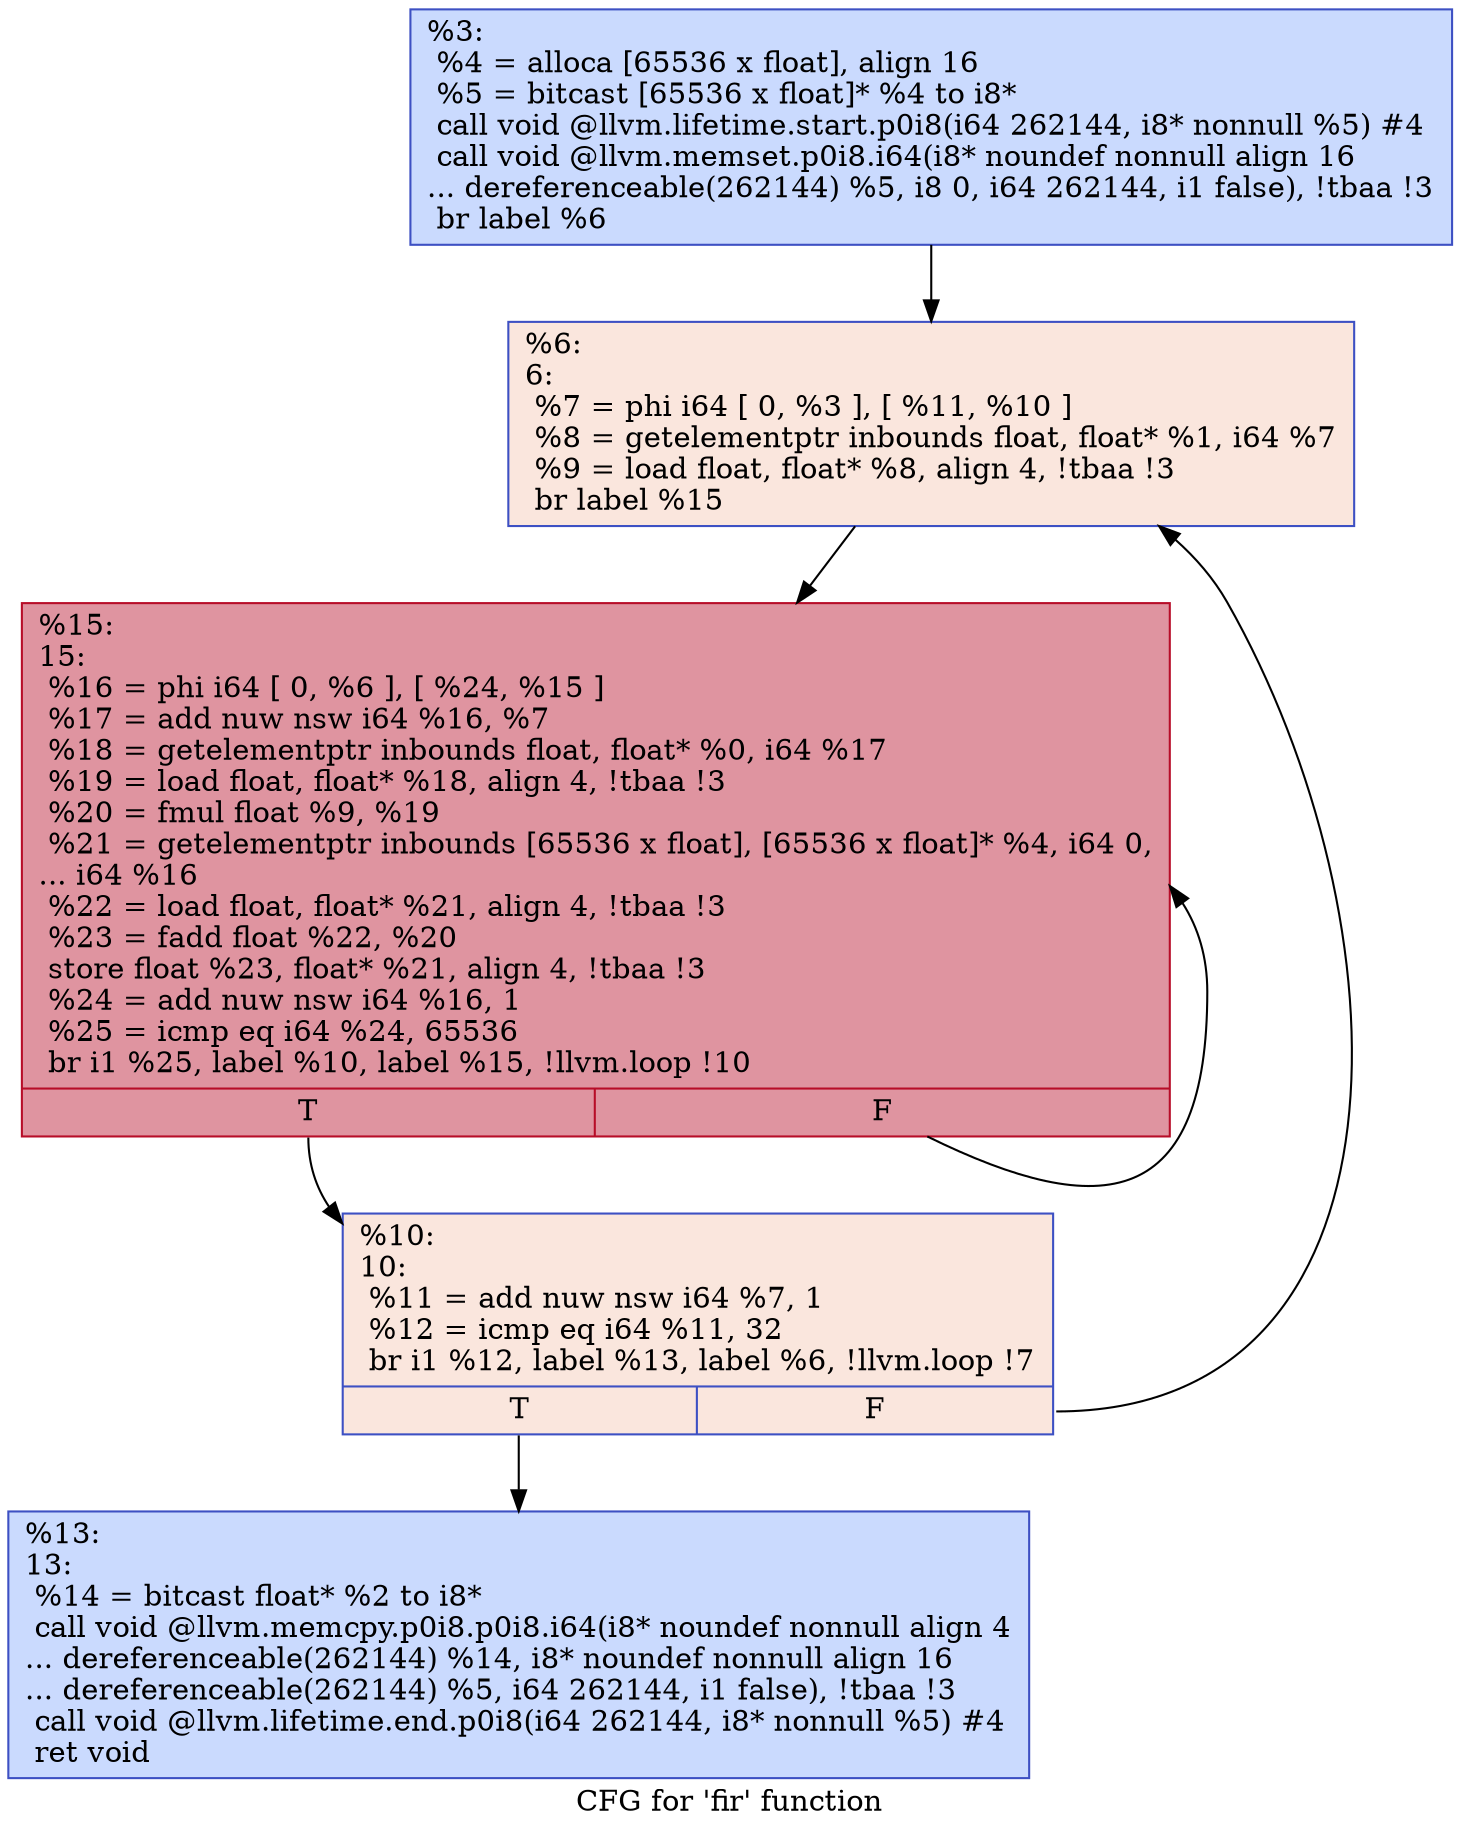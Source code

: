 digraph "CFG for 'fir' function" {
	label="CFG for 'fir' function";

	Node0x55864a1a92b0 [shape=record,color="#3d50c3ff", style=filled, fillcolor="#88abfd70",label="{%3:\l  %4 = alloca [65536 x float], align 16\l  %5 = bitcast [65536 x float]* %4 to i8*\l  call void @llvm.lifetime.start.p0i8(i64 262144, i8* nonnull %5) #4\l  call void @llvm.memset.p0i8.i64(i8* noundef nonnull align 16\l... dereferenceable(262144) %5, i8 0, i64 262144, i1 false), !tbaa !3\l  br label %6\l}"];
	Node0x55864a1a92b0 -> Node0x55864a1aec00;
	Node0x55864a1aec00 [shape=record,color="#3d50c3ff", style=filled, fillcolor="#f3c7b170",label="{%6:\l6:                                                \l  %7 = phi i64 [ 0, %3 ], [ %11, %10 ]\l  %8 = getelementptr inbounds float, float* %1, i64 %7\l  %9 = load float, float* %8, align 4, !tbaa !3\l  br label %15\l}"];
	Node0x55864a1aec00 -> Node0x55864a1aecf0;
	Node0x55864a1aec50 [shape=record,color="#3d50c3ff", style=filled, fillcolor="#f3c7b170",label="{%10:\l10:                                               \l  %11 = add nuw nsw i64 %7, 1\l  %12 = icmp eq i64 %11, 32\l  br i1 %12, label %13, label %6, !llvm.loop !7\l|{<s0>T|<s1>F}}"];
	Node0x55864a1aec50:s0 -> Node0x55864a1aeca0;
	Node0x55864a1aec50:s1 -> Node0x55864a1aec00;
	Node0x55864a1aeca0 [shape=record,color="#3d50c3ff", style=filled, fillcolor="#88abfd70",label="{%13:\l13:                                               \l  %14 = bitcast float* %2 to i8*\l  call void @llvm.memcpy.p0i8.p0i8.i64(i8* noundef nonnull align 4\l... dereferenceable(262144) %14, i8* noundef nonnull align 16\l... dereferenceable(262144) %5, i64 262144, i1 false), !tbaa !3\l  call void @llvm.lifetime.end.p0i8(i64 262144, i8* nonnull %5) #4\l  ret void\l}"];
	Node0x55864a1aecf0 [shape=record,color="#b70d28ff", style=filled, fillcolor="#b70d2870",label="{%15:\l15:                                               \l  %16 = phi i64 [ 0, %6 ], [ %24, %15 ]\l  %17 = add nuw nsw i64 %16, %7\l  %18 = getelementptr inbounds float, float* %0, i64 %17\l  %19 = load float, float* %18, align 4, !tbaa !3\l  %20 = fmul float %9, %19\l  %21 = getelementptr inbounds [65536 x float], [65536 x float]* %4, i64 0,\l... i64 %16\l  %22 = load float, float* %21, align 4, !tbaa !3\l  %23 = fadd float %22, %20\l  store float %23, float* %21, align 4, !tbaa !3\l  %24 = add nuw nsw i64 %16, 1\l  %25 = icmp eq i64 %24, 65536\l  br i1 %25, label %10, label %15, !llvm.loop !10\l|{<s0>T|<s1>F}}"];
	Node0x55864a1aecf0:s0 -> Node0x55864a1aec50;
	Node0x55864a1aecf0:s1 -> Node0x55864a1aecf0;
}
